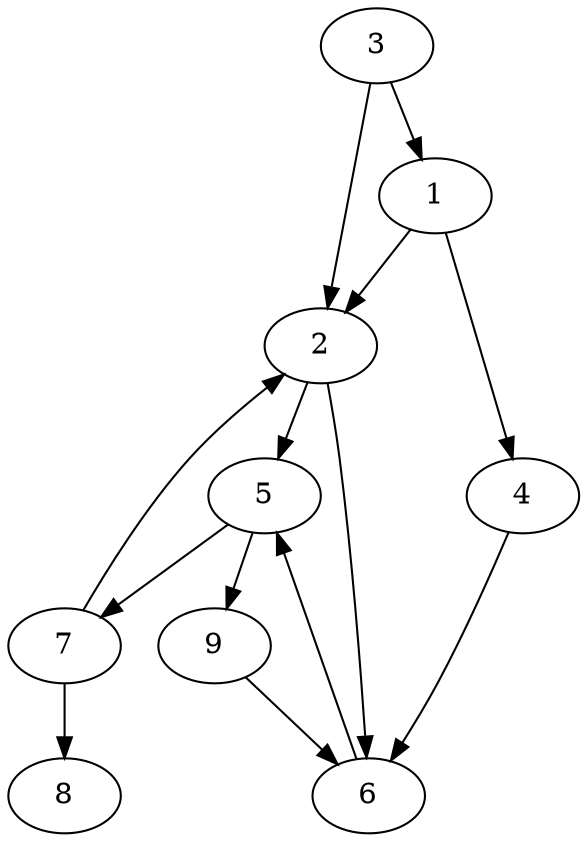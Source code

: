 digraph G {
    1->2
    3->1
    1->4
    3->2
    2->5
    4->6
    6->5
    5->7
    7->2
    2->6
    7->8
    5->9
    9->6
}